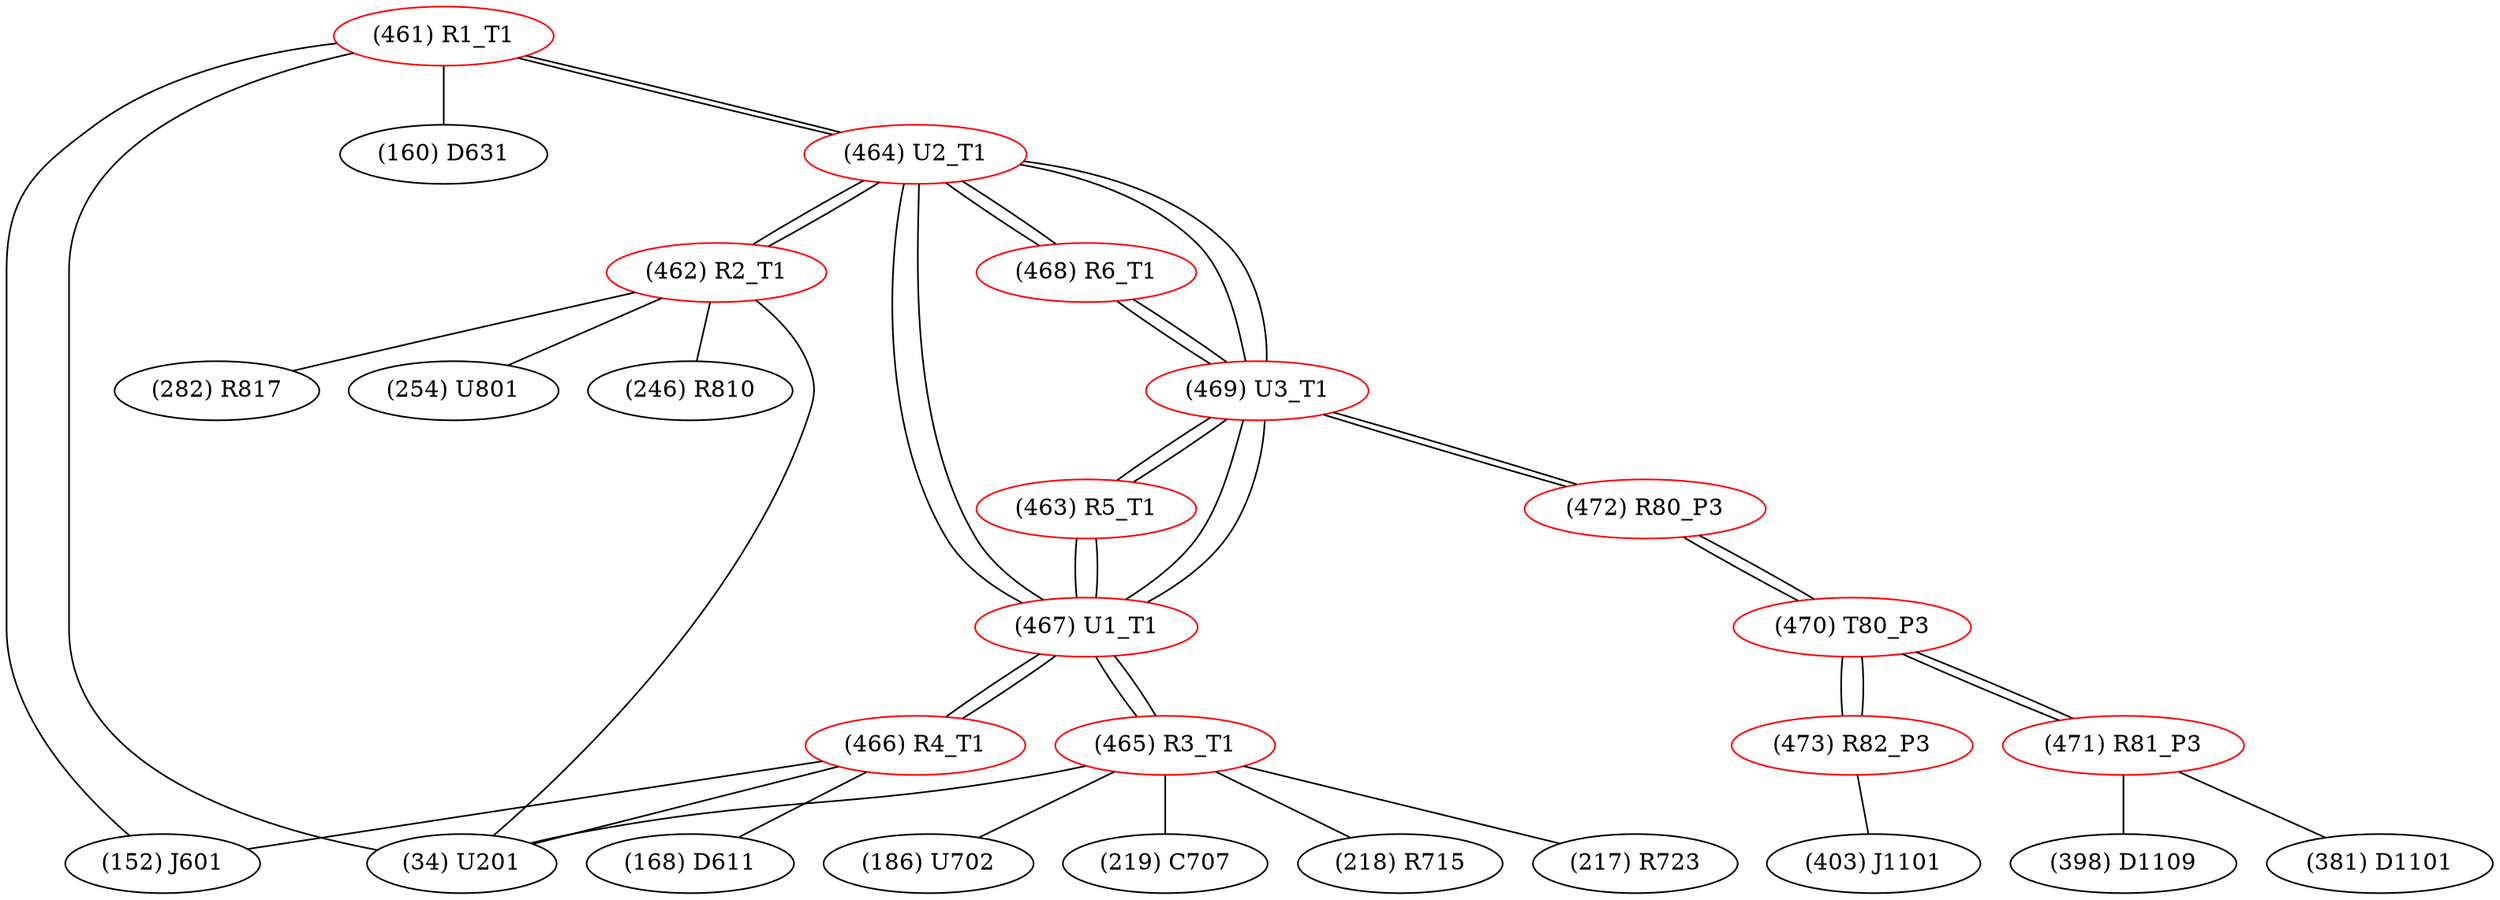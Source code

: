 graph {
	461 [label="(461) R1_T1" color=red]
	34 [label="(34) U201"]
	152 [label="(152) J601"]
	160 [label="(160) D631"]
	464 [label="(464) U2_T1"]
	462 [label="(462) R2_T1" color=red]
	282 [label="(282) R817"]
	254 [label="(254) U801"]
	34 [label="(34) U201"]
	246 [label="(246) R810"]
	464 [label="(464) U2_T1"]
	463 [label="(463) R5_T1" color=red]
	469 [label="(469) U3_T1"]
	467 [label="(467) U1_T1"]
	464 [label="(464) U2_T1" color=red]
	469 [label="(469) U3_T1"]
	467 [label="(467) U1_T1"]
	462 [label="(462) R2_T1"]
	461 [label="(461) R1_T1"]
	468 [label="(468) R6_T1"]
	465 [label="(465) R3_T1" color=red]
	186 [label="(186) U702"]
	219 [label="(219) C707"]
	218 [label="(218) R715"]
	217 [label="(217) R723"]
	34 [label="(34) U201"]
	467 [label="(467) U1_T1"]
	466 [label="(466) R4_T1" color=red]
	34 [label="(34) U201"]
	168 [label="(168) D611"]
	152 [label="(152) J601"]
	467 [label="(467) U1_T1"]
	467 [label="(467) U1_T1" color=red]
	466 [label="(466) R4_T1"]
	464 [label="(464) U2_T1"]
	469 [label="(469) U3_T1"]
	463 [label="(463) R5_T1"]
	465 [label="(465) R3_T1"]
	468 [label="(468) R6_T1" color=red]
	469 [label="(469) U3_T1"]
	464 [label="(464) U2_T1"]
	469 [label="(469) U3_T1" color=red]
	468 [label="(468) R6_T1"]
	463 [label="(463) R5_T1"]
	464 [label="(464) U2_T1"]
	467 [label="(467) U1_T1"]
	472 [label="(472) R80_P3"]
	470 [label="(470) T80_P3" color=red]
	471 [label="(471) R81_P3"]
	473 [label="(473) R82_P3"]
	472 [label="(472) R80_P3"]
	471 [label="(471) R81_P3" color=red]
	398 [label="(398) D1109"]
	381 [label="(381) D1101"]
	470 [label="(470) T80_P3"]
	472 [label="(472) R80_P3" color=red]
	469 [label="(469) U3_T1"]
	470 [label="(470) T80_P3"]
	473 [label="(473) R82_P3" color=red]
	403 [label="(403) J1101"]
	470 [label="(470) T80_P3"]
	461 -- 34
	461 -- 152
	461 -- 160
	461 -- 464
	462 -- 282
	462 -- 254
	462 -- 34
	462 -- 246
	462 -- 464
	463 -- 469
	463 -- 467
	464 -- 469
	464 -- 467
	464 -- 462
	464 -- 461
	464 -- 468
	465 -- 186
	465 -- 219
	465 -- 218
	465 -- 217
	465 -- 34
	465 -- 467
	466 -- 34
	466 -- 168
	466 -- 152
	466 -- 467
	467 -- 466
	467 -- 464
	467 -- 469
	467 -- 463
	467 -- 465
	468 -- 469
	468 -- 464
	469 -- 468
	469 -- 463
	469 -- 464
	469 -- 467
	469 -- 472
	470 -- 471
	470 -- 473
	470 -- 472
	471 -- 398
	471 -- 381
	471 -- 470
	472 -- 469
	472 -- 470
	473 -- 403
	473 -- 470
}